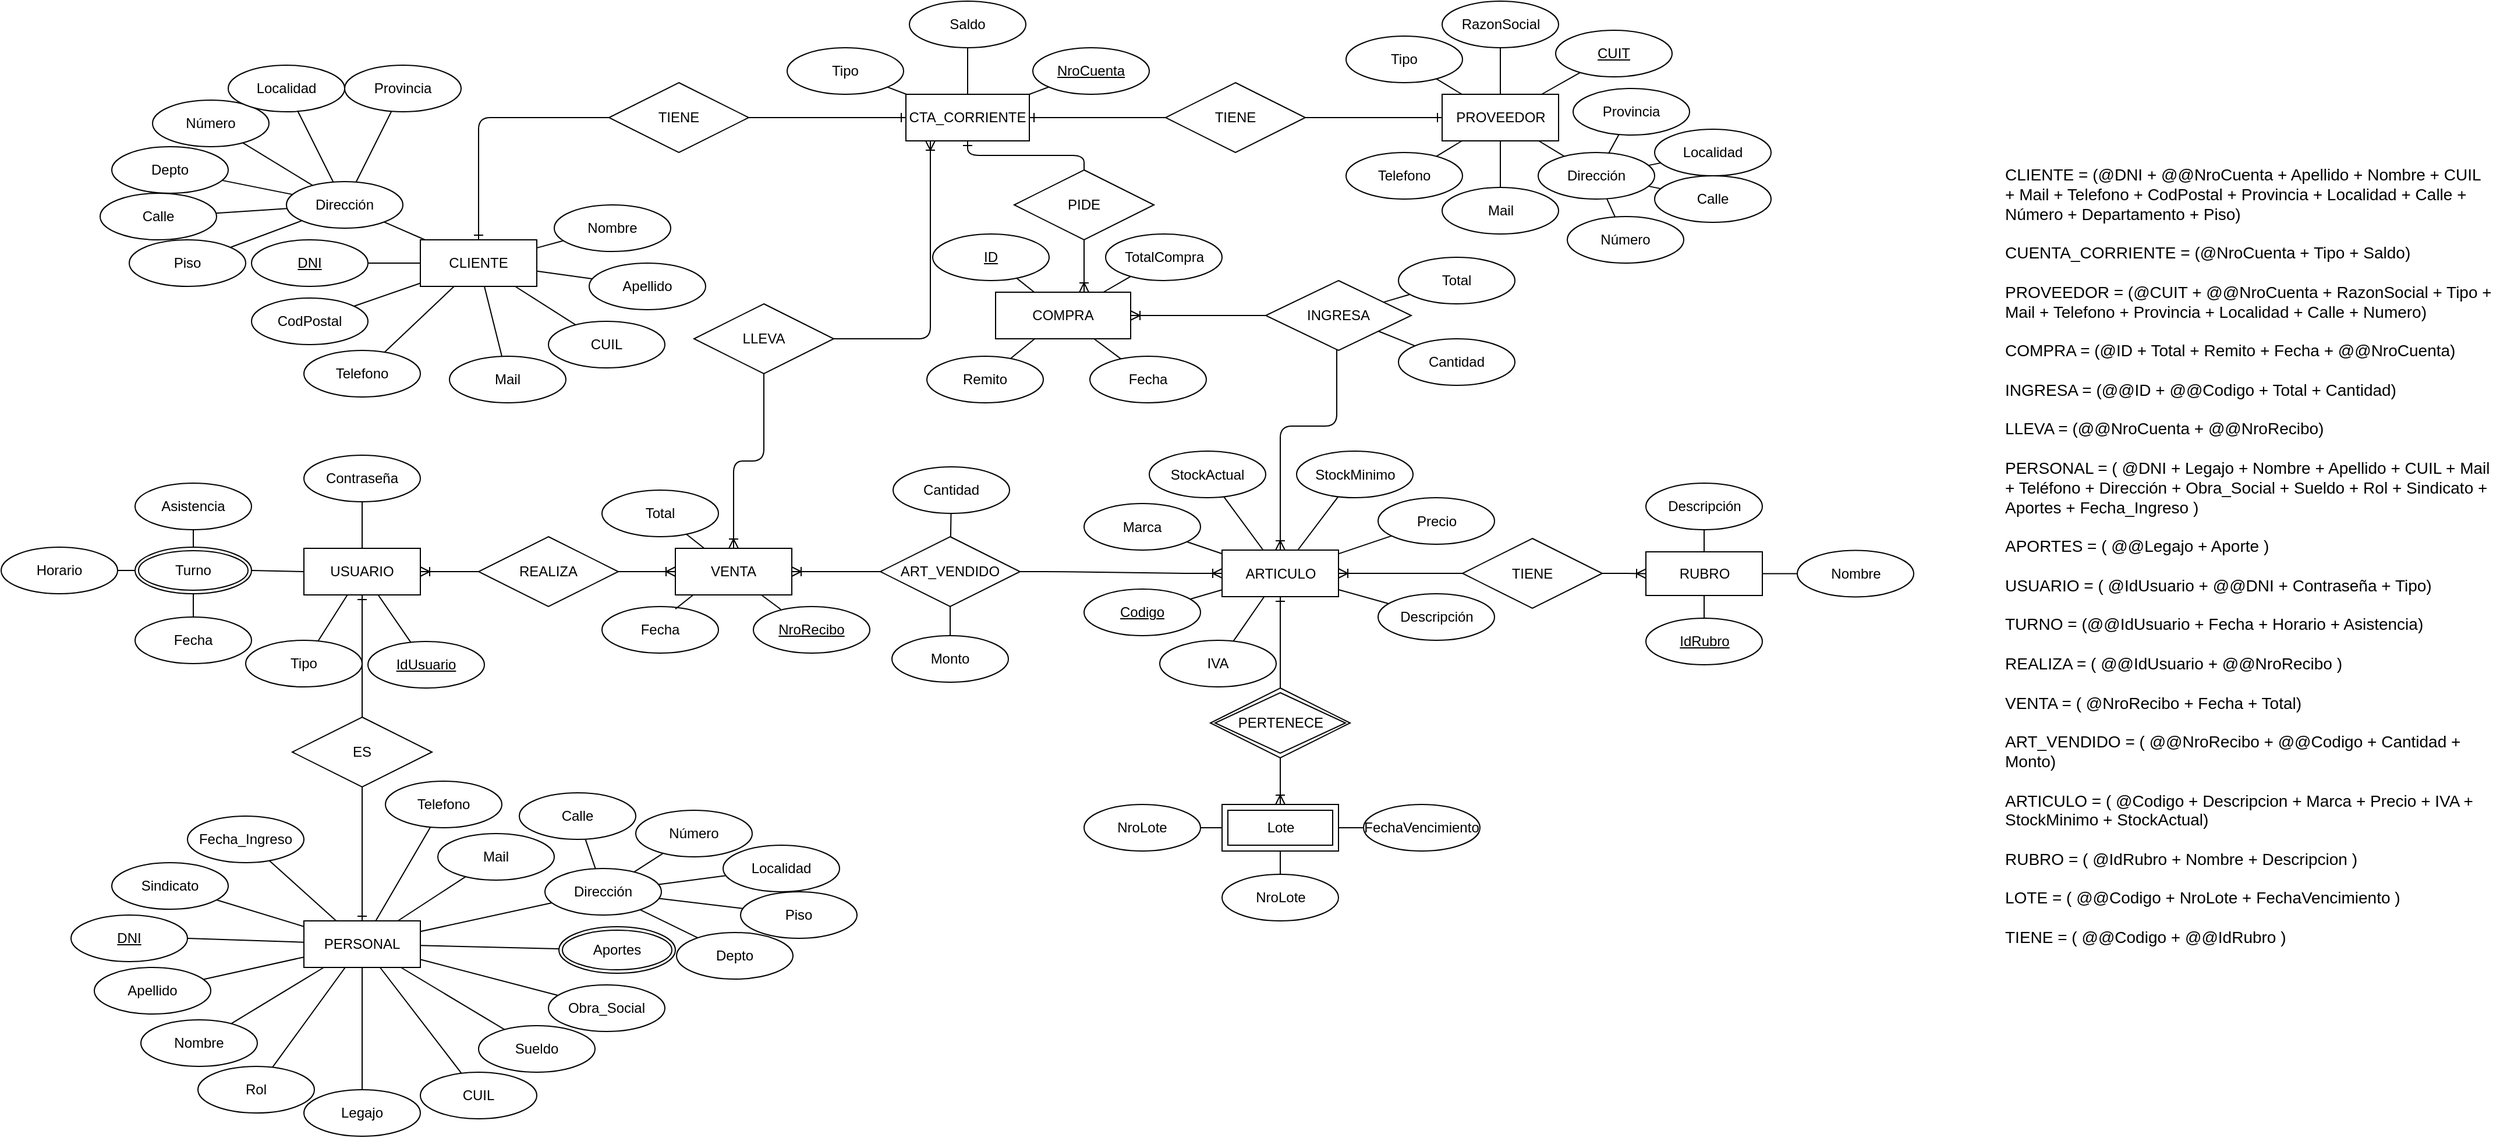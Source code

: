 <mxfile version="13.9.9" type="device"><diagram id="IKvTLIT1SMnnKDI4ttd6" name="Página-1"><mxGraphModel dx="1092" dy="534" grid="1" gridSize="10" guides="1" tooltips="1" connect="1" arrows="1" fold="1" page="1" pageScale="1" pageWidth="827" pageHeight="1169" math="0" shadow="0"><root><mxCell id="0"/><mxCell id="1" parent="0"/><mxCell id="R1rLWOfNlnyUnQjeIpR--3" value="ARTICULO" style="whiteSpace=wrap;html=1;align=center;" parent="1" vertex="1"><mxGeometry x="1098.5" y="481.5" width="100" height="40" as="geometry"/></mxCell><mxCell id="R1rLWOfNlnyUnQjeIpR--4" value="CLIENTE" style="whiteSpace=wrap;html=1;align=center;" parent="1" vertex="1"><mxGeometry x="410" y="215" width="100" height="40" as="geometry"/></mxCell><mxCell id="R1rLWOfNlnyUnQjeIpR--5" value="PROVEEDOR" style="whiteSpace=wrap;html=1;align=center;" parent="1" vertex="1"><mxGeometry x="1287.5" y="90" width="100" height="40" as="geometry"/></mxCell><mxCell id="R1rLWOfNlnyUnQjeIpR--6" value="PERSONAL" style="whiteSpace=wrap;html=1;align=center;" parent="1" vertex="1"><mxGeometry x="310" y="800" width="100" height="40" as="geometry"/></mxCell><mxCell id="R1rLWOfNlnyUnQjeIpR--7" value="CTA_CORRIENTE" style="whiteSpace=wrap;html=1;align=center;" parent="1" vertex="1"><mxGeometry x="827" y="90" width="106" height="40" as="geometry"/></mxCell><mxCell id="R1rLWOfNlnyUnQjeIpR--8" value="INGRESA" style="shape=rhombus;perimeter=rhombusPerimeter;whiteSpace=wrap;html=1;align=center;" parent="1" vertex="1"><mxGeometry x="1136" y="250" width="125" height="60" as="geometry"/></mxCell><mxCell id="R1rLWOfNlnyUnQjeIpR--9" value="DNI" style="ellipse;whiteSpace=wrap;html=1;align=center;fontStyle=4;" parent="1" vertex="1"><mxGeometry x="110" y="795" width="100" height="40" as="geometry"/></mxCell><mxCell id="R1rLWOfNlnyUnQjeIpR--10" value="" style="endArrow=none;html=1;rounded=0;exitX=1;exitY=0.5;exitDx=0;exitDy=0;" parent="1" source="R1rLWOfNlnyUnQjeIpR--9" target="R1rLWOfNlnyUnQjeIpR--6" edge="1"><mxGeometry relative="1" as="geometry"><mxPoint x="283" y="630" as="sourcePoint"/><mxPoint x="463" y="620" as="targetPoint"/></mxGeometry></mxCell><mxCell id="R1rLWOfNlnyUnQjeIpR--11" value="Apellido" style="ellipse;whiteSpace=wrap;html=1;align=center;" parent="1" vertex="1"><mxGeometry x="130" y="840" width="100" height="40" as="geometry"/></mxCell><mxCell id="R1rLWOfNlnyUnQjeIpR--12" value="Nombre" style="ellipse;whiteSpace=wrap;html=1;align=center;" parent="1" vertex="1"><mxGeometry x="170" y="885" width="100" height="40" as="geometry"/></mxCell><mxCell id="R1rLWOfNlnyUnQjeIpR--13" value="Sueldo" style="ellipse;whiteSpace=wrap;html=1;align=center;" parent="1" vertex="1"><mxGeometry x="460" y="890" width="100" height="40" as="geometry"/></mxCell><mxCell id="R1rLWOfNlnyUnQjeIpR--14" value="Obra_Social" style="ellipse;whiteSpace=wrap;html=1;align=center;" parent="1" vertex="1"><mxGeometry x="520" y="855" width="100" height="40" as="geometry"/></mxCell><mxCell id="R1rLWOfNlnyUnQjeIpR--15" value="" style="endArrow=none;html=1;rounded=0;" parent="1" source="R1rLWOfNlnyUnQjeIpR--6" target="R1rLWOfNlnyUnQjeIpR--14" edge="1"><mxGeometry relative="1" as="geometry"><mxPoint x="481" y="820" as="sourcePoint"/><mxPoint x="627" y="730" as="targetPoint"/></mxGeometry></mxCell><mxCell id="R1rLWOfNlnyUnQjeIpR--16" value="" style="endArrow=none;html=1;rounded=0;" parent="1" source="R1rLWOfNlnyUnQjeIpR--6" target="R1rLWOfNlnyUnQjeIpR--13" edge="1"><mxGeometry relative="1" as="geometry"><mxPoint x="473" y="840" as="sourcePoint"/><mxPoint x="537" y="830" as="targetPoint"/></mxGeometry></mxCell><mxCell id="R1rLWOfNlnyUnQjeIpR--17" value="" style="endArrow=none;html=1;rounded=0;" parent="1" source="R1rLWOfNlnyUnQjeIpR--6" target="R1rLWOfNlnyUnQjeIpR--12" edge="1"><mxGeometry relative="1" as="geometry"><mxPoint x="409.667" y="850" as="sourcePoint"/><mxPoint x="456.413" y="874.179" as="targetPoint"/></mxGeometry></mxCell><mxCell id="R1rLWOfNlnyUnQjeIpR--18" value="" style="endArrow=none;html=1;rounded=0;" parent="1" source="R1rLWOfNlnyUnQjeIpR--6" target="R1rLWOfNlnyUnQjeIpR--11" edge="1"><mxGeometry relative="1" as="geometry"><mxPoint x="371" y="850" as="sourcePoint"/><mxPoint x="371" y="900" as="targetPoint"/></mxGeometry></mxCell><mxCell id="R1rLWOfNlnyUnQjeIpR--19" value="CUIL" style="ellipse;whiteSpace=wrap;html=1;align=center;" parent="1" vertex="1"><mxGeometry x="410" y="930" width="100" height="40" as="geometry"/></mxCell><mxCell id="R1rLWOfNlnyUnQjeIpR--20" value="" style="endArrow=none;html=1;rounded=0;" parent="1" source="R1rLWOfNlnyUnQjeIpR--6" target="R1rLWOfNlnyUnQjeIpR--19" edge="1"><mxGeometry relative="1" as="geometry"><mxPoint x="443.444" y="840" as="sourcePoint"/><mxPoint x="406.596" y="900.372" as="targetPoint"/></mxGeometry></mxCell><mxCell id="R1rLWOfNlnyUnQjeIpR--21" value="" style="endArrow=none;html=1;rounded=0;" parent="1" source="R1rLWOfNlnyUnQjeIpR--26" target="R1rLWOfNlnyUnQjeIpR--6" edge="1"><mxGeometry relative="1" as="geometry"><mxPoint x="500.793" y="766.293" as="sourcePoint"/><mxPoint x="476.818" y="800" as="targetPoint"/></mxGeometry></mxCell><mxCell id="R1rLWOfNlnyUnQjeIpR--22" value="Sindicato" style="ellipse;whiteSpace=wrap;html=1;align=center;" parent="1" vertex="1"><mxGeometry x="145" y="750" width="100" height="40" as="geometry"/></mxCell><mxCell id="R1rLWOfNlnyUnQjeIpR--23" value="" style="endArrow=none;html=1;rounded=0;" parent="1" source="R1rLWOfNlnyUnQjeIpR--22" target="R1rLWOfNlnyUnQjeIpR--6" edge="1"><mxGeometry relative="1" as="geometry"><mxPoint x="277" y="830" as="sourcePoint"/><mxPoint x="321" y="830" as="targetPoint"/></mxGeometry></mxCell><mxCell id="R1rLWOfNlnyUnQjeIpR--24" value="Rol" style="ellipse;whiteSpace=wrap;html=1;align=center;" parent="1" vertex="1"><mxGeometry x="219" y="925" width="100" height="40" as="geometry"/></mxCell><mxCell id="R1rLWOfNlnyUnQjeIpR--25" value="" style="endArrow=none;html=1;rounded=0;" parent="1" source="R1rLWOfNlnyUnQjeIpR--6" target="R1rLWOfNlnyUnQjeIpR--24" edge="1"><mxGeometry relative="1" as="geometry"><mxPoint x="339.444" y="850" as="sourcePoint"/><mxPoint x="243.804" y="910.617" as="targetPoint"/></mxGeometry></mxCell><mxCell id="R1rLWOfNlnyUnQjeIpR--26" value="Aportes" style="ellipse;shape=doubleEllipse;margin=3;whiteSpace=wrap;html=1;align=center;" parent="1" vertex="1"><mxGeometry x="529" y="805" width="100" height="40" as="geometry"/></mxCell><mxCell id="R1rLWOfNlnyUnQjeIpR--27" value="Fecha_Ingreso" style="ellipse;whiteSpace=wrap;html=1;align=center;" parent="1" vertex="1"><mxGeometry x="210" y="710" width="100" height="40" as="geometry"/></mxCell><mxCell id="R1rLWOfNlnyUnQjeIpR--28" value="" style="endArrow=none;html=1;rounded=0;" parent="1" source="R1rLWOfNlnyUnQjeIpR--6" target="R1rLWOfNlnyUnQjeIpR--27" edge="1"><mxGeometry relative="1" as="geometry"><mxPoint x="351.545" y="850" as="sourcePoint"/><mxPoint x="282.13" y="921.361" as="targetPoint"/></mxGeometry></mxCell><mxCell id="R1rLWOfNlnyUnQjeIpR--29" value="Dirección" style="ellipse;whiteSpace=wrap;html=1;align=center;" parent="1" vertex="1"><mxGeometry x="517" y="755" width="100" height="40" as="geometry"/></mxCell><mxCell id="R1rLWOfNlnyUnQjeIpR--30" value="" style="endArrow=none;html=1;rounded=0;" parent="1" source="R1rLWOfNlnyUnQjeIpR--29" target="R1rLWOfNlnyUnQjeIpR--6" edge="1"><mxGeometry relative="1" as="geometry"><mxPoint x="554.227" y="821.904" as="sourcePoint"/><mxPoint x="421" y="827.854" as="targetPoint"/></mxGeometry></mxCell><mxCell id="R1rLWOfNlnyUnQjeIpR--31" style="edgeStyle=orthogonalEdgeStyle;rounded=0;orthogonalLoop=1;jettySize=auto;html=1;exitX=0.5;exitY=1;exitDx=0;exitDy=0;" parent="1" source="R1rLWOfNlnyUnQjeIpR--26" target="R1rLWOfNlnyUnQjeIpR--26" edge="1"><mxGeometry relative="1" as="geometry"/></mxCell><mxCell id="R1rLWOfNlnyUnQjeIpR--32" value="Número" style="ellipse;whiteSpace=wrap;html=1;align=center;" parent="1" vertex="1"><mxGeometry x="595" y="705" width="100" height="40" as="geometry"/></mxCell><mxCell id="R1rLWOfNlnyUnQjeIpR--33" value="Localidad" style="ellipse;whiteSpace=wrap;html=1;align=center;" parent="1" vertex="1"><mxGeometry x="670" y="735" width="100" height="40" as="geometry"/></mxCell><mxCell id="R1rLWOfNlnyUnQjeIpR--34" value="Calle" style="ellipse;whiteSpace=wrap;html=1;align=center;" parent="1" vertex="1"><mxGeometry x="495" y="690" width="100" height="40" as="geometry"/></mxCell><mxCell id="R1rLWOfNlnyUnQjeIpR--35" value="Depto" style="ellipse;whiteSpace=wrap;html=1;align=center;" parent="1" vertex="1"><mxGeometry x="630" y="810" width="100" height="40" as="geometry"/></mxCell><mxCell id="R1rLWOfNlnyUnQjeIpR--36" value="Piso" style="ellipse;whiteSpace=wrap;html=1;align=center;" parent="1" vertex="1"><mxGeometry x="685" y="775" width="100" height="40" as="geometry"/></mxCell><mxCell id="R1rLWOfNlnyUnQjeIpR--37" value="" style="endArrow=none;html=1;rounded=0;" parent="1" source="R1rLWOfNlnyUnQjeIpR--29" target="R1rLWOfNlnyUnQjeIpR--34" edge="1"><mxGeometry relative="1" as="geometry"><mxPoint x="540.958" y="798.862" as="sourcePoint"/><mxPoint x="421" y="845.583" as="targetPoint"/></mxGeometry></mxCell><mxCell id="R1rLWOfNlnyUnQjeIpR--38" value="" style="endArrow=none;html=1;rounded=0;" parent="1" source="R1rLWOfNlnyUnQjeIpR--32" target="R1rLWOfNlnyUnQjeIpR--29" edge="1"><mxGeometry relative="1" as="geometry"><mxPoint x="550.958" y="808.862" as="sourcePoint"/><mxPoint x="431" y="855.583" as="targetPoint"/></mxGeometry></mxCell><mxCell id="R1rLWOfNlnyUnQjeIpR--39" value="" style="endArrow=none;html=1;rounded=0;" parent="1" source="R1rLWOfNlnyUnQjeIpR--33" target="R1rLWOfNlnyUnQjeIpR--29" edge="1"><mxGeometry relative="1" as="geometry"><mxPoint x="678.801" y="753.551" as="sourcePoint"/><mxPoint x="441" y="865.583" as="targetPoint"/></mxGeometry></mxCell><mxCell id="R1rLWOfNlnyUnQjeIpR--40" value="" style="endArrow=none;html=1;rounded=0;" parent="1" source="R1rLWOfNlnyUnQjeIpR--36" target="R1rLWOfNlnyUnQjeIpR--29" edge="1"><mxGeometry relative="1" as="geometry"><mxPoint x="570.958" y="828.862" as="sourcePoint"/><mxPoint x="451" y="875.583" as="targetPoint"/></mxGeometry></mxCell><mxCell id="R1rLWOfNlnyUnQjeIpR--41" value="" style="endArrow=none;html=1;rounded=0;" parent="1" source="R1rLWOfNlnyUnQjeIpR--35" target="R1rLWOfNlnyUnQjeIpR--29" edge="1"><mxGeometry relative="1" as="geometry"><mxPoint x="580.958" y="838.862" as="sourcePoint"/><mxPoint x="461" y="885.583" as="targetPoint"/></mxGeometry></mxCell><mxCell id="R1rLWOfNlnyUnQjeIpR--42" value="DNI" style="ellipse;whiteSpace=wrap;html=1;align=center;fontStyle=4;" parent="1" vertex="1"><mxGeometry x="265" y="215" width="100" height="40" as="geometry"/></mxCell><mxCell id="R1rLWOfNlnyUnQjeIpR--43" value="CUIL" style="ellipse;whiteSpace=wrap;html=1;align=center;" parent="1" vertex="1"><mxGeometry x="520" y="285" width="100" height="40" as="geometry"/></mxCell><mxCell id="R1rLWOfNlnyUnQjeIpR--44" value="Nombre" style="ellipse;whiteSpace=wrap;html=1;align=center;" parent="1" vertex="1"><mxGeometry x="525" y="185" width="100" height="40" as="geometry"/></mxCell><mxCell id="R1rLWOfNlnyUnQjeIpR--45" value="Apellido" style="ellipse;whiteSpace=wrap;html=1;align=center;" parent="1" vertex="1"><mxGeometry x="555" y="235" width="100" height="40" as="geometry"/></mxCell><mxCell id="R1rLWOfNlnyUnQjeIpR--46" value="CodPostal" style="ellipse;whiteSpace=wrap;html=1;align=center;" parent="1" vertex="1"><mxGeometry x="265" y="265" width="100" height="40" as="geometry"/></mxCell><mxCell id="R1rLWOfNlnyUnQjeIpR--47" value="" style="endArrow=none;html=1;rounded=0;" parent="1" source="R1rLWOfNlnyUnQjeIpR--42" target="R1rLWOfNlnyUnQjeIpR--4" edge="1"><mxGeometry relative="1" as="geometry"><mxPoint x="364.24" y="192.493" as="sourcePoint"/><mxPoint x="405.0" y="245.0" as="targetPoint"/></mxGeometry></mxCell><mxCell id="R1rLWOfNlnyUnQjeIpR--48" value="" style="endArrow=none;html=1;rounded=0;" parent="1" source="R1rLWOfNlnyUnQjeIpR--46" target="R1rLWOfNlnyUnQjeIpR--4" edge="1"><mxGeometry relative="1" as="geometry"><mxPoint x="364.447" y="257.967" as="sourcePoint"/><mxPoint x="405.0" y="262.143" as="targetPoint"/></mxGeometry></mxCell><mxCell id="R1rLWOfNlnyUnQjeIpR--49" value="" style="endArrow=none;html=1;rounded=0;" parent="1" source="R1rLWOfNlnyUnQjeIpR--193" target="R1rLWOfNlnyUnQjeIpR--4" edge="1"><mxGeometry relative="1" as="geometry"><mxPoint x="383.749" y="311.459" as="sourcePoint"/><mxPoint x="415" y="282.5" as="targetPoint"/></mxGeometry></mxCell><mxCell id="R1rLWOfNlnyUnQjeIpR--50" value="" style="endArrow=none;html=1;rounded=0;" parent="1" source="R1rLWOfNlnyUnQjeIpR--132" target="R1rLWOfNlnyUnQjeIpR--4" edge="1"><mxGeometry relative="1" as="geometry"><mxPoint x="515.443" y="316.593" as="sourcePoint"/><mxPoint x="442.143" y="290" as="targetPoint"/></mxGeometry></mxCell><mxCell id="R1rLWOfNlnyUnQjeIpR--51" value="" style="endArrow=none;html=1;rounded=0;" parent="1" source="R1rLWOfNlnyUnQjeIpR--43" target="R1rLWOfNlnyUnQjeIpR--4" edge="1"><mxGeometry relative="1" as="geometry"><mxPoint x="527.363" y="321.97" as="sourcePoint"/><mxPoint x="489" y="290" as="targetPoint"/></mxGeometry></mxCell><mxCell id="R1rLWOfNlnyUnQjeIpR--52" value="" style="endArrow=none;html=1;rounded=0;" parent="1" source="R1rLWOfNlnyUnQjeIpR--45" target="R1rLWOfNlnyUnQjeIpR--4" edge="1"><mxGeometry relative="1" as="geometry"><mxPoint x="548.831" y="289.909" as="sourcePoint"/><mxPoint x="515" y="281.811" as="targetPoint"/></mxGeometry></mxCell><mxCell id="R1rLWOfNlnyUnQjeIpR--53" value="" style="endArrow=none;html=1;rounded=0;" parent="1" source="R1rLWOfNlnyUnQjeIpR--44" target="R1rLWOfNlnyUnQjeIpR--4" edge="1"><mxGeometry relative="1" as="geometry"><mxPoint x="582.55" y="262.959" as="sourcePoint"/><mxPoint x="515" y="267.006" as="targetPoint"/></mxGeometry></mxCell><mxCell id="R1rLWOfNlnyUnQjeIpR--54" value="VENTA" style="whiteSpace=wrap;html=1;align=center;" parent="1" vertex="1"><mxGeometry x="629" y="480" width="100" height="40" as="geometry"/></mxCell><mxCell id="R1rLWOfNlnyUnQjeIpR--55" value="Dirección" style="ellipse;whiteSpace=wrap;html=1;align=center;" parent="1" vertex="1"><mxGeometry x="295" y="165" width="100" height="40" as="geometry"/></mxCell><mxCell id="R1rLWOfNlnyUnQjeIpR--56" value="Calle" style="ellipse;whiteSpace=wrap;html=1;align=center;" parent="1" vertex="1"><mxGeometry x="135" y="175" width="100" height="40" as="geometry"/></mxCell><mxCell id="R1rLWOfNlnyUnQjeIpR--57" value="Número" style="ellipse;whiteSpace=wrap;html=1;align=center;" parent="1" vertex="1"><mxGeometry x="180" y="95" width="100" height="40" as="geometry"/></mxCell><mxCell id="R1rLWOfNlnyUnQjeIpR--58" value="Localidad" style="ellipse;whiteSpace=wrap;html=1;align=center;" parent="1" vertex="1"><mxGeometry x="245" y="65" width="100" height="40" as="geometry"/></mxCell><mxCell id="R1rLWOfNlnyUnQjeIpR--59" value="Piso" style="ellipse;whiteSpace=wrap;html=1;align=center;" parent="1" vertex="1"><mxGeometry x="160" y="215" width="100" height="40" as="geometry"/></mxCell><mxCell id="R1rLWOfNlnyUnQjeIpR--60" value="Depto" style="ellipse;whiteSpace=wrap;html=1;align=center;" parent="1" vertex="1"><mxGeometry x="145" y="135" width="100" height="40" as="geometry"/></mxCell><mxCell id="R1rLWOfNlnyUnQjeIpR--61" value="" style="endArrow=none;html=1;rounded=0;" parent="1" source="R1rLWOfNlnyUnQjeIpR--55" target="R1rLWOfNlnyUnQjeIpR--58" edge="1"><mxGeometry relative="1" as="geometry"><mxPoint x="191.306" y="299.999" as="sourcePoint"/><mxPoint x="318.69" y="347.688" as="targetPoint"/></mxGeometry></mxCell><mxCell id="R1rLWOfNlnyUnQjeIpR--62" value="" style="endArrow=none;html=1;rounded=0;" parent="1" source="R1rLWOfNlnyUnQjeIpR--57" target="R1rLWOfNlnyUnQjeIpR--55" edge="1"><mxGeometry relative="1" as="geometry"><mxPoint x="357.796" y="160.031" as="sourcePoint"/><mxPoint x="362.148" y="129.967" as="targetPoint"/></mxGeometry></mxCell><mxCell id="R1rLWOfNlnyUnQjeIpR--63" value="" style="endArrow=none;html=1;rounded=0;" parent="1" source="R1rLWOfNlnyUnQjeIpR--60" target="R1rLWOfNlnyUnQjeIpR--55" edge="1"><mxGeometry relative="1" as="geometry"><mxPoint x="291.023" y="137.078" as="sourcePoint"/><mxPoint x="329.275" y="162.85" as="targetPoint"/></mxGeometry></mxCell><mxCell id="R1rLWOfNlnyUnQjeIpR--64" value="" style="endArrow=none;html=1;rounded=0;" parent="1" source="R1rLWOfNlnyUnQjeIpR--56" target="R1rLWOfNlnyUnQjeIpR--55" edge="1"><mxGeometry relative="1" as="geometry"><mxPoint x="235.746" y="158.073" as="sourcePoint"/><mxPoint x="309.482" y="171.724" as="targetPoint"/></mxGeometry></mxCell><mxCell id="R1rLWOfNlnyUnQjeIpR--65" value="" style="endArrow=none;html=1;rounded=0;" parent="1" source="R1rLWOfNlnyUnQjeIpR--59" target="R1rLWOfNlnyUnQjeIpR--55" edge="1"><mxGeometry relative="1" as="geometry"><mxPoint x="269.239" y="186.524" as="sourcePoint"/><mxPoint x="305.836" y="183.642" as="targetPoint"/></mxGeometry></mxCell><mxCell id="R1rLWOfNlnyUnQjeIpR--66" value="" style="endArrow=none;html=1;rounded=0;" parent="1" source="R1rLWOfNlnyUnQjeIpR--55" target="R1rLWOfNlnyUnQjeIpR--4" edge="1"><mxGeometry relative="1" as="geometry"><mxPoint x="359.721" y="243.944" as="sourcePoint"/><mxPoint x="415" y="255" as="targetPoint"/></mxGeometry></mxCell><mxCell id="R1rLWOfNlnyUnQjeIpR--67" value="ART_VENDIDO" style="shape=rhombus;perimeter=rhombusPerimeter;whiteSpace=wrap;html=1;align=center;" parent="1" vertex="1"><mxGeometry x="805" y="470" width="120" height="60" as="geometry"/></mxCell><mxCell id="R1rLWOfNlnyUnQjeIpR--68" value="" style="edgeStyle=entityRelationEdgeStyle;fontSize=12;html=1;endArrow=ERoneToMany;exitX=1;exitY=0.5;exitDx=0;exitDy=0;" parent="1" source="R1rLWOfNlnyUnQjeIpR--67" target="R1rLWOfNlnyUnQjeIpR--3" edge="1"><mxGeometry width="100" height="100" relative="1" as="geometry"><mxPoint x="987.5" y="501.5" as="sourcePoint"/><mxPoint x="918.5" y="552.5" as="targetPoint"/></mxGeometry></mxCell><mxCell id="R1rLWOfNlnyUnQjeIpR--69" value="" style="edgeStyle=entityRelationEdgeStyle;fontSize=12;html=1;endArrow=ERoneToMany;" parent="1" source="R1rLWOfNlnyUnQjeIpR--67" target="R1rLWOfNlnyUnQjeIpR--54" edge="1"><mxGeometry width="100" height="100" relative="1" as="geometry"><mxPoint x="748" y="540" as="sourcePoint"/><mxPoint x="802" y="540" as="targetPoint"/></mxGeometry></mxCell><mxCell id="R1rLWOfNlnyUnQjeIpR--70" value="ES" style="shape=rhombus;perimeter=rhombusPerimeter;whiteSpace=wrap;html=1;align=center;" parent="1" vertex="1"><mxGeometry x="300" y="625" width="120" height="60" as="geometry"/></mxCell><mxCell id="R1rLWOfNlnyUnQjeIpR--71" value="" style="edgeStyle=orthogonalEdgeStyle;fontSize=12;html=1;endArrow=ERoneToMany;entryX=0.5;entryY=0;entryDx=0;entryDy=0;" parent="1" source="R1rLWOfNlnyUnQjeIpR--8" target="R1rLWOfNlnyUnQjeIpR--3" edge="1"><mxGeometry width="100" height="100" relative="1" as="geometry"><mxPoint x="949.5" y="510" as="sourcePoint"/><mxPoint x="1046" y="510" as="targetPoint"/><Array as="points"><mxPoint x="1197" y="375"/><mxPoint x="1149" y="375"/></Array></mxGeometry></mxCell><mxCell id="R1rLWOfNlnyUnQjeIpR--72" value="" style="edgeStyle=orthogonalEdgeStyle;fontSize=12;html=1;endArrow=ERoneToMany;" parent="1" source="R1rLWOfNlnyUnQjeIpR--169" target="R1rLWOfNlnyUnQjeIpR--168" edge="1"><mxGeometry width="100" height="100" relative="1" as="geometry"><mxPoint x="945" y="170" as="sourcePoint"/><mxPoint x="1229" y="510" as="targetPoint"/><Array as="points"><mxPoint x="980" y="250"/><mxPoint x="980" y="250"/></Array></mxGeometry></mxCell><mxCell id="R1rLWOfNlnyUnQjeIpR--73" value="LLEVA" style="shape=rhombus;perimeter=rhombusPerimeter;whiteSpace=wrap;html=1;align=center;" parent="1" vertex="1"><mxGeometry x="645" y="270" width="120" height="60" as="geometry"/></mxCell><mxCell id="R1rLWOfNlnyUnQjeIpR--74" value="" style="edgeStyle=orthogonalEdgeStyle;fontSize=12;html=1;endArrow=ERoneToMany;" parent="1" source="R1rLWOfNlnyUnQjeIpR--73" target="R1rLWOfNlnyUnQjeIpR--54" edge="1"><mxGeometry width="100" height="100" relative="1" as="geometry"><mxPoint x="689" y="680" as="sourcePoint"/><mxPoint x="689" y="530" as="targetPoint"/></mxGeometry></mxCell><mxCell id="R1rLWOfNlnyUnQjeIpR--75" value="" style="edgeStyle=orthogonalEdgeStyle;fontSize=12;html=1;endArrow=ERoneToMany;" parent="1" source="R1rLWOfNlnyUnQjeIpR--73" target="R1rLWOfNlnyUnQjeIpR--7" edge="1"><mxGeometry width="100" height="100" relative="1" as="geometry"><mxPoint x="830.118" y="350.059" as="sourcePoint"/><mxPoint x="689" y="490" as="targetPoint"/><Array as="points"><mxPoint x="848" y="170"/><mxPoint x="848" y="170"/></Array></mxGeometry></mxCell><mxCell id="R1rLWOfNlnyUnQjeIpR--76" value="TIENE" style="shape=rhombus;perimeter=rhombusPerimeter;whiteSpace=wrap;html=1;align=center;" parent="1" vertex="1"><mxGeometry x="1050" y="80" width="120" height="60" as="geometry"/></mxCell><mxCell id="R1rLWOfNlnyUnQjeIpR--77" value="" style="edgeStyle=orthogonalEdgeStyle;fontSize=12;html=1;endArrow=ERone;endFill=1;" parent="1" source="R1rLWOfNlnyUnQjeIpR--76" target="R1rLWOfNlnyUnQjeIpR--5" edge="1"><mxGeometry width="100" height="100" relative="1" as="geometry"><mxPoint x="1016" y="420" as="sourcePoint"/><mxPoint x="1116" y="320" as="targetPoint"/></mxGeometry></mxCell><mxCell id="R1rLWOfNlnyUnQjeIpR--78" value="" style="edgeStyle=orthogonalEdgeStyle;fontSize=12;html=1;endArrow=ERone;endFill=1;" parent="1" source="R1rLWOfNlnyUnQjeIpR--76" target="R1rLWOfNlnyUnQjeIpR--7" edge="1"><mxGeometry width="100" height="100" relative="1" as="geometry"><mxPoint x="1128.0" y="120.0" as="sourcePoint"/><mxPoint x="1193.0" y="120.0" as="targetPoint"/></mxGeometry></mxCell><mxCell id="R1rLWOfNlnyUnQjeIpR--79" value="TIENE" style="shape=rhombus;perimeter=rhombusPerimeter;whiteSpace=wrap;html=1;align=center;" parent="1" vertex="1"><mxGeometry x="572" y="80" width="120" height="60" as="geometry"/></mxCell><mxCell id="R1rLWOfNlnyUnQjeIpR--80" value="" style="edgeStyle=orthogonalEdgeStyle;fontSize=12;html=1;endArrow=ERone;endFill=1;" parent="1" source="R1rLWOfNlnyUnQjeIpR--79" target="R1rLWOfNlnyUnQjeIpR--7" edge="1"><mxGeometry width="100" height="100" relative="1" as="geometry"><mxPoint x="1008.0" y="120.0" as="sourcePoint"/><mxPoint x="943.0" y="120.0" as="targetPoint"/></mxGeometry></mxCell><mxCell id="R1rLWOfNlnyUnQjeIpR--81" value="" style="edgeStyle=orthogonalEdgeStyle;fontSize=12;html=1;endArrow=ERone;endFill=1;" parent="1" source="R1rLWOfNlnyUnQjeIpR--79" target="R1rLWOfNlnyUnQjeIpR--4" edge="1"><mxGeometry width="100" height="100" relative="1" as="geometry"><mxPoint x="702" y="120.0" as="sourcePoint"/><mxPoint x="837" y="120.0" as="targetPoint"/></mxGeometry></mxCell><mxCell id="R1rLWOfNlnyUnQjeIpR--82" value="Legajo" style="ellipse;whiteSpace=wrap;html=1;align=center;" parent="1" vertex="1"><mxGeometry x="310" y="945" width="100" height="40" as="geometry"/></mxCell><mxCell id="R1rLWOfNlnyUnQjeIpR--83" value="Saldo" style="ellipse;whiteSpace=wrap;html=1;align=center;" parent="1" vertex="1"><mxGeometry x="830" y="10" width="100" height="40" as="geometry"/></mxCell><mxCell id="R1rLWOfNlnyUnQjeIpR--84" value="" style="endArrow=none;html=1;rounded=0;" parent="1" source="R1rLWOfNlnyUnQjeIpR--7" target="R1rLWOfNlnyUnQjeIpR--83" edge="1"><mxGeometry relative="1" as="geometry"><mxPoint x="691.996" y="59.996" as="sourcePoint"/><mxPoint x="708.744" y="19.464" as="targetPoint"/></mxGeometry></mxCell><mxCell id="R1rLWOfNlnyUnQjeIpR--85" value="Tipo" style="ellipse;whiteSpace=wrap;html=1;align=center;" parent="1" vertex="1"><mxGeometry x="725" y="50" width="100" height="40" as="geometry"/></mxCell><mxCell id="R1rLWOfNlnyUnQjeIpR--86" value="NroCuenta" style="ellipse;whiteSpace=wrap;html=1;align=center;fontStyle=4;" parent="1" vertex="1"><mxGeometry x="936" y="50" width="100" height="40" as="geometry"/></mxCell><mxCell id="R1rLWOfNlnyUnQjeIpR--87" value="" style="endArrow=none;html=1;rounded=0;" parent="1" source="R1rLWOfNlnyUnQjeIpR--7" target="R1rLWOfNlnyUnQjeIpR--85" edge="1"><mxGeometry relative="1" as="geometry"><mxPoint x="890" y="110" as="sourcePoint"/><mxPoint x="890" y="60.0" as="targetPoint"/></mxGeometry></mxCell><mxCell id="R1rLWOfNlnyUnQjeIpR--88" value="" style="endArrow=none;html=1;rounded=0;" parent="1" source="R1rLWOfNlnyUnQjeIpR--7" target="R1rLWOfNlnyUnQjeIpR--86" edge="1"><mxGeometry relative="1" as="geometry"><mxPoint x="864.236" y="100.0" as="sourcePoint"/><mxPoint x="820.146" y="65.774" as="targetPoint"/></mxGeometry></mxCell><mxCell id="R1rLWOfNlnyUnQjeIpR--89" value="Fecha" style="ellipse;whiteSpace=wrap;html=1;align=center;" parent="1" vertex="1"><mxGeometry x="566" y="530" width="100" height="40" as="geometry"/></mxCell><mxCell id="R1rLWOfNlnyUnQjeIpR--90" value="Total" style="ellipse;whiteSpace=wrap;html=1;align=center;" parent="1" vertex="1"><mxGeometry x="566" y="430" width="100" height="40" as="geometry"/></mxCell><mxCell id="R1rLWOfNlnyUnQjeIpR--91" value="NroRecibo" style="ellipse;whiteSpace=wrap;html=1;align=center;fontStyle=4;" parent="1" vertex="1"><mxGeometry x="696" y="530" width="100" height="40" as="geometry"/></mxCell><mxCell id="R1rLWOfNlnyUnQjeIpR--92" value="" style="endArrow=none;html=1;rounded=0;" parent="1" edge="1"><mxGeometry relative="1" as="geometry"><mxPoint x="719.501" y="532.353" as="sourcePoint"/><mxPoint x="702.83" y="520" as="targetPoint"/></mxGeometry></mxCell><mxCell id="R1rLWOfNlnyUnQjeIpR--93" value="" style="endArrow=none;html=1;rounded=0;" parent="1" edge="1"><mxGeometry relative="1" as="geometry"><mxPoint x="644.329" y="520" as="sourcePoint"/><mxPoint x="629.001" y="532.111" as="targetPoint"/></mxGeometry></mxCell><mxCell id="R1rLWOfNlnyUnQjeIpR--94" value="" style="endArrow=none;html=1;rounded=0;" parent="1" source="R1rLWOfNlnyUnQjeIpR--54" target="R1rLWOfNlnyUnQjeIpR--90" edge="1"><mxGeometry relative="1" as="geometry"><mxPoint x="663.8" y="490" as="sourcePoint"/><mxPoint x="648.503" y="477.86" as="targetPoint"/></mxGeometry></mxCell><mxCell id="R1rLWOfNlnyUnQjeIpR--95" value="Codigo" style="ellipse;whiteSpace=wrap;html=1;align=center;fontStyle=4;" parent="1" vertex="1"><mxGeometry x="980" y="515" width="100" height="40" as="geometry"/></mxCell><mxCell id="R1rLWOfNlnyUnQjeIpR--96" value="" style="endArrow=none;html=1;rounded=0;" parent="1" source="R1rLWOfNlnyUnQjeIpR--95" target="R1rLWOfNlnyUnQjeIpR--3" edge="1"><mxGeometry relative="1" as="geometry"><mxPoint x="1098.501" y="543.853" as="sourcePoint"/><mxPoint x="1081.83" y="531.5" as="targetPoint"/></mxGeometry></mxCell><mxCell id="R1rLWOfNlnyUnQjeIpR--97" value="Cantidad" style="ellipse;whiteSpace=wrap;html=1;align=center;" parent="1" vertex="1"><mxGeometry x="1250" y="300" width="100" height="40" as="geometry"/></mxCell><mxCell id="R1rLWOfNlnyUnQjeIpR--98" value="" style="endArrow=none;html=1;rounded=0;" parent="1" source="R1rLWOfNlnyUnQjeIpR--97" target="R1rLWOfNlnyUnQjeIpR--8" edge="1"><mxGeometry relative="1" as="geometry"><mxPoint x="1490.66" y="434" as="sourcePoint"/><mxPoint x="1490.66" y="360" as="targetPoint"/></mxGeometry></mxCell><mxCell id="R1rLWOfNlnyUnQjeIpR--99" value="Fecha" style="ellipse;whiteSpace=wrap;html=1;align=center;" parent="1" vertex="1"><mxGeometry x="985" y="315" width="100" height="40" as="geometry"/></mxCell><mxCell id="R1rLWOfNlnyUnQjeIpR--100" value="Total" style="ellipse;whiteSpace=wrap;html=1;align=center;" parent="1" vertex="1"><mxGeometry x="1250" y="230" width="100" height="40" as="geometry"/></mxCell><mxCell id="R1rLWOfNlnyUnQjeIpR--101" value="" style="endArrow=none;html=1;rounded=0;" parent="1" source="R1rLWOfNlnyUnQjeIpR--100" target="R1rLWOfNlnyUnQjeIpR--8" edge="1"><mxGeometry relative="1" as="geometry"><mxPoint x="1639.897" y="378.612" as="sourcePoint"/><mxPoint x="1548.781" y="352.964" as="targetPoint"/></mxGeometry></mxCell><mxCell id="R1rLWOfNlnyUnQjeIpR--102" value="Remito" style="ellipse;whiteSpace=wrap;html=1;align=center;" parent="1" vertex="1"><mxGeometry x="845" y="315" width="100" height="40" as="geometry"/></mxCell><mxCell id="R1rLWOfNlnyUnQjeIpR--103" value="IVA" style="ellipse;whiteSpace=wrap;html=1;align=center;" parent="1" vertex="1"><mxGeometry x="1045" y="559" width="100" height="40" as="geometry"/></mxCell><mxCell id="R1rLWOfNlnyUnQjeIpR--104" value="" style="endArrow=none;html=1;rounded=0;" parent="1" source="R1rLWOfNlnyUnQjeIpR--103" target="R1rLWOfNlnyUnQjeIpR--3" edge="1"><mxGeometry relative="1" as="geometry"><mxPoint x="1000.5" y="555.5" as="sourcePoint"/><mxPoint x="1158.5" y="531.5" as="targetPoint"/></mxGeometry></mxCell><mxCell id="R1rLWOfNlnyUnQjeIpR--105" value="Precio" style="ellipse;whiteSpace=wrap;html=1;align=center;" parent="1" vertex="1"><mxGeometry x="1232.5" y="436.5" width="100" height="40" as="geometry"/></mxCell><mxCell id="R1rLWOfNlnyUnQjeIpR--106" value="Marca" style="ellipse;whiteSpace=wrap;html=1;align=center;" parent="1" vertex="1"><mxGeometry x="980" y="441.5" width="100" height="40" as="geometry"/></mxCell><mxCell id="R1rLWOfNlnyUnQjeIpR--107" value="Descripción" style="ellipse;whiteSpace=wrap;html=1;align=center;" parent="1" vertex="1"><mxGeometry x="1232.5" y="519" width="100" height="40" as="geometry"/></mxCell><mxCell id="R1rLWOfNlnyUnQjeIpR--108" value="StockActual" style="ellipse;whiteSpace=wrap;html=1;align=center;" parent="1" vertex="1"><mxGeometry x="1036" y="396.5" width="100" height="40" as="geometry"/></mxCell><mxCell id="R1rLWOfNlnyUnQjeIpR--109" value="" style="endArrow=none;html=1;rounded=0;" parent="1" source="R1rLWOfNlnyUnQjeIpR--108" target="R1rLWOfNlnyUnQjeIpR--3" edge="1"><mxGeometry relative="1" as="geometry"><mxPoint x="1075.084" y="564.561" as="sourcePoint"/><mxPoint x="1127.071" y="531.5" as="targetPoint"/></mxGeometry></mxCell><mxCell id="R1rLWOfNlnyUnQjeIpR--110" value="" style="endArrow=none;html=1;rounded=0;" parent="1" source="R1rLWOfNlnyUnQjeIpR--107" target="R1rLWOfNlnyUnQjeIpR--3" edge="1"><mxGeometry relative="1" as="geometry"><mxPoint x="1113.004" y="595.946" as="sourcePoint"/><mxPoint x="1147.731" y="531.5" as="targetPoint"/></mxGeometry></mxCell><mxCell id="R1rLWOfNlnyUnQjeIpR--111" value="" style="endArrow=none;html=1;rounded=0;" parent="1" source="R1rLWOfNlnyUnQjeIpR--106" target="R1rLWOfNlnyUnQjeIpR--3" edge="1"><mxGeometry relative="1" as="geometry"><mxPoint x="1194.188" y="595.778" as="sourcePoint"/><mxPoint x="1166.962" y="531.5" as="targetPoint"/></mxGeometry></mxCell><mxCell id="R1rLWOfNlnyUnQjeIpR--112" value="" style="endArrow=none;html=1;rounded=0;" parent="1" source="R1rLWOfNlnyUnQjeIpR--105" target="R1rLWOfNlnyUnQjeIpR--3" edge="1"><mxGeometry relative="1" as="geometry"><mxPoint x="1194.188" y="595.778" as="sourcePoint"/><mxPoint x="1166.962" y="531.5" as="targetPoint"/></mxGeometry></mxCell><mxCell id="R1rLWOfNlnyUnQjeIpR--113" value="StockMinimo" style="ellipse;whiteSpace=wrap;html=1;align=center;" parent="1" vertex="1"><mxGeometry x="1162.5" y="396.5" width="100" height="40" as="geometry"/></mxCell><mxCell id="R1rLWOfNlnyUnQjeIpR--114" value="" style="endArrow=none;html=1;rounded=0;" parent="1" source="R1rLWOfNlnyUnQjeIpR--113" target="R1rLWOfNlnyUnQjeIpR--3" edge="1"><mxGeometry relative="1" as="geometry"><mxPoint x="1221.637" y="493.025" as="sourcePoint"/><mxPoint x="1208.5" y="497.077" as="targetPoint"/></mxGeometry></mxCell><mxCell id="R1rLWOfNlnyUnQjeIpR--115" value="FechaVencimiento" style="ellipse;whiteSpace=wrap;html=1;align=center;" parent="1" vertex="1"><mxGeometry x="1220" y="700" width="100" height="40" as="geometry"/></mxCell><mxCell id="R1rLWOfNlnyUnQjeIpR--116" value="" style="endArrow=none;html=1;rounded=0;" parent="1" source="R1rLWOfNlnyUnQjeIpR--115" target="R1rLWOfNlnyUnQjeIpR--119" edge="1"><mxGeometry relative="1" as="geometry"><mxPoint x="1265.084" y="944.561" as="sourcePoint"/><mxPoint x="1322.5" y="861.5" as="targetPoint"/></mxGeometry></mxCell><mxCell id="R1rLWOfNlnyUnQjeIpR--117" value="" style="edgeStyle=orthogonalEdgeStyle;fontSize=12;html=1;endArrow=ERone;endFill=1;" parent="1" source="R1rLWOfNlnyUnQjeIpR--118" target="R1rLWOfNlnyUnQjeIpR--3" edge="1"><mxGeometry width="100" height="100" relative="1" as="geometry"><mxPoint x="1182.5" y="625.5" as="sourcePoint"/><mxPoint x="1005.5" y="121.5" as="targetPoint"/></mxGeometry></mxCell><mxCell id="R1rLWOfNlnyUnQjeIpR--118" value="PERTENECE" style="shape=rhombus;double=1;perimeter=rhombusPerimeter;whiteSpace=wrap;html=1;align=center;" parent="1" vertex="1"><mxGeometry x="1088.5" y="600" width="120" height="60" as="geometry"/></mxCell><mxCell id="R1rLWOfNlnyUnQjeIpR--119" value="Lote" style="shape=ext;margin=3;double=1;whiteSpace=wrap;html=1;align=center;" parent="1" vertex="1"><mxGeometry x="1098.5" y="700" width="100" height="40" as="geometry"/></mxCell><mxCell id="R1rLWOfNlnyUnQjeIpR--120" value="" style="fontSize=12;html=1;endArrow=ERoneToMany;" parent="1" source="R1rLWOfNlnyUnQjeIpR--118" target="R1rLWOfNlnyUnQjeIpR--119" edge="1"><mxGeometry width="100" height="100" relative="1" as="geometry"><mxPoint x="1148.5" y="661.5" as="sourcePoint"/><mxPoint x="751.5" y="541.5" as="targetPoint"/></mxGeometry></mxCell><mxCell id="R1rLWOfNlnyUnQjeIpR--121" value="RazonSocial" style="ellipse;whiteSpace=wrap;html=1;align=center;" parent="1" vertex="1"><mxGeometry x="1287.5" y="10" width="100" height="40" as="geometry"/></mxCell><mxCell id="R1rLWOfNlnyUnQjeIpR--122" value="Dirección" style="ellipse;whiteSpace=wrap;html=1;align=center;" parent="1" vertex="1"><mxGeometry x="1370" y="140" width="100" height="40" as="geometry"/></mxCell><mxCell id="R1rLWOfNlnyUnQjeIpR--123" value="Mail" style="ellipse;whiteSpace=wrap;html=1;align=center;" parent="1" vertex="1"><mxGeometry x="425" y="725" width="100" height="40" as="geometry"/></mxCell><mxCell id="R1rLWOfNlnyUnQjeIpR--124" value="" style="endArrow=none;html=1;rounded=0;" parent="1" source="R1rLWOfNlnyUnQjeIpR--6" target="R1rLWOfNlnyUnQjeIpR--123" edge="1"><mxGeometry relative="1" as="geometry"><mxPoint x="345.818" y="810" as="sourcePoint"/><mxPoint x="239.882" y="678.964" as="targetPoint"/></mxGeometry></mxCell><mxCell id="R1rLWOfNlnyUnQjeIpR--125" value="" style="endArrow=none;html=1;rounded=0;" parent="1" source="R1rLWOfNlnyUnQjeIpR--121" target="R1rLWOfNlnyUnQjeIpR--5" edge="1"><mxGeometry relative="1" as="geometry"><mxPoint x="1296.001" y="77.96" as="sourcePoint"/><mxPoint x="1323" y="100" as="targetPoint"/></mxGeometry></mxCell><mxCell id="R1rLWOfNlnyUnQjeIpR--126" value="" style="endArrow=none;html=1;rounded=0;" parent="1" source="R1rLWOfNlnyUnQjeIpR--167" target="R1rLWOfNlnyUnQjeIpR--5" edge="1"><mxGeometry relative="1" as="geometry"><mxPoint x="1392.444" y="76.689" as="sourcePoint"/><mxPoint x="1358" y="100" as="targetPoint"/></mxGeometry></mxCell><mxCell id="R1rLWOfNlnyUnQjeIpR--127" value="" style="endArrow=none;html=1;rounded=0;" parent="1" source="R1rLWOfNlnyUnQjeIpR--122" target="R1rLWOfNlnyUnQjeIpR--5" edge="1"><mxGeometry relative="1" as="geometry"><mxPoint x="1450.348" y="74.792" as="sourcePoint"/><mxPoint x="1393" y="100" as="targetPoint"/></mxGeometry></mxCell><mxCell id="R1rLWOfNlnyUnQjeIpR--128" value="Cantidad" style="ellipse;whiteSpace=wrap;html=1;align=center;" parent="1" vertex="1"><mxGeometry x="816.0" y="410" width="100" height="40" as="geometry"/></mxCell><mxCell id="R1rLWOfNlnyUnQjeIpR--129" value="" style="endArrow=none;html=1;rounded=0;" parent="1" source="R1rLWOfNlnyUnQjeIpR--128" target="R1rLWOfNlnyUnQjeIpR--67" edge="1"><mxGeometry relative="1" as="geometry"><mxPoint x="895.5" y="361.25" as="sourcePoint"/><mxPoint x="918" y="368" as="targetPoint"/></mxGeometry></mxCell><mxCell id="R1rLWOfNlnyUnQjeIpR--130" value="Monto" style="ellipse;whiteSpace=wrap;html=1;align=center;" parent="1" vertex="1"><mxGeometry x="815" y="555" width="100" height="40" as="geometry"/></mxCell><mxCell id="R1rLWOfNlnyUnQjeIpR--131" value="" style="endArrow=none;html=1;rounded=0;" parent="1" source="R1rLWOfNlnyUnQjeIpR--130" target="R1rLWOfNlnyUnQjeIpR--67" edge="1"><mxGeometry relative="1" as="geometry"><mxPoint x="841.235" y="477.266" as="sourcePoint"/><mxPoint x="864.082" y="492.709" as="targetPoint"/></mxGeometry></mxCell><mxCell id="R1rLWOfNlnyUnQjeIpR--132" value="Mail" style="ellipse;whiteSpace=wrap;html=1;align=center;" parent="1" vertex="1"><mxGeometry x="435" y="315" width="100" height="40" as="geometry"/></mxCell><mxCell id="R1rLWOfNlnyUnQjeIpR--133" value="USUARIO" style="whiteSpace=wrap;html=1;align=center;" parent="1" vertex="1"><mxGeometry x="310" y="480" width="100" height="40" as="geometry"/></mxCell><mxCell id="R1rLWOfNlnyUnQjeIpR--134" value="IdUsuario" style="ellipse;whiteSpace=wrap;html=1;align=center;fontStyle=4;" parent="1" vertex="1"><mxGeometry x="365" y="560" width="100" height="40" as="geometry"/></mxCell><mxCell id="R1rLWOfNlnyUnQjeIpR--135" value="" style="endArrow=none;html=1;rounded=0;" parent="1" source="R1rLWOfNlnyUnQjeIpR--133" target="R1rLWOfNlnyUnQjeIpR--134" edge="1"><mxGeometry relative="1" as="geometry"><mxPoint x="144" y="415" as="sourcePoint"/><mxPoint x="87.0" y="415" as="targetPoint"/></mxGeometry></mxCell><mxCell id="R1rLWOfNlnyUnQjeIpR--136" value="" style="endArrow=none;html=1;rounded=0;exitX=0;exitY=0.5;exitDx=0;exitDy=0;entryX=1;entryY=0.5;entryDx=0;entryDy=0;" parent="1" source="R1rLWOfNlnyUnQjeIpR--133" target="R1rLWOfNlnyUnQjeIpR--143" edge="1"><mxGeometry relative="1" as="geometry"><mxPoint x="170.291" y="435" as="sourcePoint"/><mxPoint x="201.372" y="482.479" as="targetPoint"/></mxGeometry></mxCell><mxCell id="R1rLWOfNlnyUnQjeIpR--137" value="" style="endArrow=none;html=1;rounded=0;" parent="1" source="R1rLWOfNlnyUnQjeIpR--182" target="R1rLWOfNlnyUnQjeIpR--5" edge="1"><mxGeometry relative="1" as="geometry"><mxPoint x="1280.697" y="139.213" as="sourcePoint"/><mxPoint x="1522.786" y="180" as="targetPoint"/></mxGeometry></mxCell><mxCell id="R1rLWOfNlnyUnQjeIpR--138" value="Mail" style="ellipse;whiteSpace=wrap;html=1;align=center;" parent="1" vertex="1"><mxGeometry x="1287.5" y="170" width="100" height="40" as="geometry"/></mxCell><mxCell id="R1rLWOfNlnyUnQjeIpR--139" value="" style="endArrow=none;html=1;rounded=0;" parent="1" source="R1rLWOfNlnyUnQjeIpR--138" target="R1rLWOfNlnyUnQjeIpR--5" edge="1"><mxGeometry relative="1" as="geometry"><mxPoint x="1608.943" y="216.593" as="sourcePoint"/><mxPoint x="1572.786" y="180" as="targetPoint"/></mxGeometry></mxCell><mxCell id="R1rLWOfNlnyUnQjeIpR--140" value="REALIZA" style="shape=rhombus;perimeter=rhombusPerimeter;whiteSpace=wrap;html=1;align=center;" parent="1" vertex="1"><mxGeometry x="460" y="470" width="120" height="60" as="geometry"/></mxCell><mxCell id="R1rLWOfNlnyUnQjeIpR--141" value="" style="edgeStyle=orthogonalEdgeStyle;fontSize=12;html=1;endArrow=ERoneToMany;" parent="1" source="R1rLWOfNlnyUnQjeIpR--140" target="R1rLWOfNlnyUnQjeIpR--54" edge="1"><mxGeometry width="100" height="100" relative="1" as="geometry"><mxPoint x="684" y="372.5" as="sourcePoint"/><mxPoint x="684" y="485" as="targetPoint"/></mxGeometry></mxCell><mxCell id="R1rLWOfNlnyUnQjeIpR--142" value="" style="edgeStyle=orthogonalEdgeStyle;fontSize=12;html=1;endArrow=ERoneToMany;" parent="1" source="R1rLWOfNlnyUnQjeIpR--140" target="R1rLWOfNlnyUnQjeIpR--133" edge="1"><mxGeometry width="100" height="100" relative="1" as="geometry"><mxPoint x="684" y="372.5" as="sourcePoint"/><mxPoint x="684" y="485" as="targetPoint"/></mxGeometry></mxCell><mxCell id="R1rLWOfNlnyUnQjeIpR--143" value="Turno" style="ellipse;shape=doubleEllipse;margin=3;whiteSpace=wrap;html=1;align=center;" parent="1" vertex="1"><mxGeometry x="165" y="479" width="100" height="40" as="geometry"/></mxCell><mxCell id="R1rLWOfNlnyUnQjeIpR--144" value="Contraseña" style="ellipse;whiteSpace=wrap;html=1;align=center;" parent="1" vertex="1"><mxGeometry x="310" y="400" width="100" height="40" as="geometry"/></mxCell><mxCell id="R1rLWOfNlnyUnQjeIpR--145" value="" style="endArrow=none;html=1;rounded=0;exitX=0.5;exitY=1;exitDx=0;exitDy=0;entryX=0.5;entryY=0;entryDx=0;entryDy=0;" parent="1" source="R1rLWOfNlnyUnQjeIpR--144" target="R1rLWOfNlnyUnQjeIpR--133" edge="1"><mxGeometry relative="1" as="geometry"><mxPoint x="595" y="470" as="sourcePoint"/><mxPoint x="755" y="470" as="targetPoint"/></mxGeometry></mxCell><mxCell id="R1rLWOfNlnyUnQjeIpR--146" value="" style="edgeStyle=orthogonalEdgeStyle;fontSize=12;html=1;endArrow=ERone;endFill=1;" parent="1" source="R1rLWOfNlnyUnQjeIpR--70" target="R1rLWOfNlnyUnQjeIpR--133" edge="1"><mxGeometry width="100" height="100" relative="1" as="geometry"><mxPoint x="577" y="115" as="sourcePoint"/><mxPoint x="460" y="245" as="targetPoint"/></mxGeometry></mxCell><mxCell id="R1rLWOfNlnyUnQjeIpR--147" value="" style="edgeStyle=orthogonalEdgeStyle;fontSize=12;html=1;endArrow=ERone;endFill=1;" parent="1" source="R1rLWOfNlnyUnQjeIpR--70" target="R1rLWOfNlnyUnQjeIpR--6" edge="1"><mxGeometry width="100" height="100" relative="1" as="geometry"><mxPoint x="365" y="660" as="sourcePoint"/><mxPoint x="374" y="495" as="targetPoint"/></mxGeometry></mxCell><mxCell id="R1rLWOfNlnyUnQjeIpR--148" value="Asistencia" style="ellipse;whiteSpace=wrap;html=1;align=center;" parent="1" vertex="1"><mxGeometry x="165" y="424" width="100" height="40" as="geometry"/></mxCell><mxCell id="R1rLWOfNlnyUnQjeIpR--149" value="Horario" style="ellipse;whiteSpace=wrap;html=1;align=center;" parent="1" vertex="1"><mxGeometry x="50" y="479" width="100" height="40" as="geometry"/></mxCell><mxCell id="R1rLWOfNlnyUnQjeIpR--150" value="" style="endArrow=none;html=1;rounded=0;exitX=1;exitY=0.5;exitDx=0;exitDy=0;" parent="1" source="R1rLWOfNlnyUnQjeIpR--149" target="R1rLWOfNlnyUnQjeIpR--143" edge="1"><mxGeometry relative="1" as="geometry"><mxPoint x="520" y="489" as="sourcePoint"/><mxPoint x="680" y="489" as="targetPoint"/></mxGeometry></mxCell><mxCell id="R1rLWOfNlnyUnQjeIpR--151" value="" style="endArrow=none;html=1;rounded=0;entryX=0.5;entryY=0;entryDx=0;entryDy=0;" parent="1" source="R1rLWOfNlnyUnQjeIpR--148" target="R1rLWOfNlnyUnQjeIpR--143" edge="1"><mxGeometry relative="1" as="geometry"><mxPoint x="520" y="489" as="sourcePoint"/><mxPoint x="680" y="489" as="targetPoint"/></mxGeometry></mxCell><mxCell id="R1rLWOfNlnyUnQjeIpR--152" value="Fecha" style="ellipse;whiteSpace=wrap;html=1;align=center;" parent="1" vertex="1"><mxGeometry x="165" y="539" width="100" height="40" as="geometry"/></mxCell><mxCell id="R1rLWOfNlnyUnQjeIpR--153" value="" style="endArrow=none;html=1;rounded=0;" parent="1" source="R1rLWOfNlnyUnQjeIpR--152" target="R1rLWOfNlnyUnQjeIpR--143" edge="1"><mxGeometry relative="1" as="geometry"><mxPoint x="135" y="499" as="sourcePoint"/><mxPoint x="170.532" y="501.09" as="targetPoint"/></mxGeometry></mxCell><mxCell id="R1rLWOfNlnyUnQjeIpR--154" value="" style="endArrow=none;html=1;rounded=0;" parent="1" source="R1rLWOfNlnyUnQjeIpR--99" target="R1rLWOfNlnyUnQjeIpR--168" edge="1"><mxGeometry relative="1" as="geometry"><mxPoint x="1221.369" y="205.005" as="sourcePoint"/><mxPoint x="1191.003" y="251.502" as="targetPoint"/></mxGeometry></mxCell><mxCell id="R1rLWOfNlnyUnQjeIpR--155" value="TIENE" style="shape=rhombus;perimeter=rhombusPerimeter;whiteSpace=wrap;html=1;align=center;" parent="1" vertex="1"><mxGeometry x="1305" y="471.5" width="120" height="60" as="geometry"/></mxCell><mxCell id="R1rLWOfNlnyUnQjeIpR--156" value="" style="edgeStyle=orthogonalEdgeStyle;fontSize=12;html=1;endArrow=ERoneToMany;" parent="1" source="R1rLWOfNlnyUnQjeIpR--155" target="R1rLWOfNlnyUnQjeIpR--3" edge="1"><mxGeometry width="100" height="100" relative="1" as="geometry"><mxPoint x="1153.5" y="296.5" as="sourcePoint"/><mxPoint x="1153.5" y="486.5" as="targetPoint"/></mxGeometry></mxCell><mxCell id="R1rLWOfNlnyUnQjeIpR--157" value="RUBRO" style="whiteSpace=wrap;html=1;align=center;" parent="1" vertex="1"><mxGeometry x="1462.5" y="483" width="100" height="37.5" as="geometry"/></mxCell><mxCell id="R1rLWOfNlnyUnQjeIpR--158" value="" style="edgeStyle=orthogonalEdgeStyle;fontSize=12;html=1;endArrow=ERoneToMany;" parent="1" source="R1rLWOfNlnyUnQjeIpR--155" target="R1rLWOfNlnyUnQjeIpR--157" edge="1"><mxGeometry width="100" height="100" relative="1" as="geometry"><mxPoint x="1337.5" y="496.5" as="sourcePoint"/><mxPoint x="1203.5" y="506.5" as="targetPoint"/></mxGeometry></mxCell><mxCell id="R1rLWOfNlnyUnQjeIpR--159" value="IdRubro" style="ellipse;whiteSpace=wrap;html=1;align=center;fontStyle=4;" parent="1" vertex="1"><mxGeometry x="1462.5" y="540" width="100" height="40" as="geometry"/></mxCell><mxCell id="R1rLWOfNlnyUnQjeIpR--160" value="Nombre" style="ellipse;whiteSpace=wrap;html=1;align=center;" parent="1" vertex="1"><mxGeometry x="1592.5" y="481.75" width="100" height="40" as="geometry"/></mxCell><mxCell id="R1rLWOfNlnyUnQjeIpR--161" value="Descripción" style="ellipse;whiteSpace=wrap;html=1;align=center;" parent="1" vertex="1"><mxGeometry x="1462.5" y="424" width="100" height="40" as="geometry"/></mxCell><mxCell id="R1rLWOfNlnyUnQjeIpR--162" value="" style="endArrow=none;html=1;rounded=0;" parent="1" source="R1rLWOfNlnyUnQjeIpR--161" target="R1rLWOfNlnyUnQjeIpR--157" edge="1"><mxGeometry relative="1" as="geometry"><mxPoint x="1249.089" y="474.304" as="sourcePoint"/><mxPoint x="1203.5" y="489.709" as="targetPoint"/></mxGeometry></mxCell><mxCell id="R1rLWOfNlnyUnQjeIpR--163" value="" style="endArrow=none;html=1;rounded=0;" parent="1" source="R1rLWOfNlnyUnQjeIpR--160" target="R1rLWOfNlnyUnQjeIpR--157" edge="1"><mxGeometry relative="1" as="geometry"><mxPoint x="1517.5" y="451.5" as="sourcePoint"/><mxPoint x="1517.5" y="488" as="targetPoint"/></mxGeometry></mxCell><mxCell id="R1rLWOfNlnyUnQjeIpR--164" value="" style="endArrow=none;html=1;rounded=0;" parent="1" source="R1rLWOfNlnyUnQjeIpR--157" target="R1rLWOfNlnyUnQjeIpR--159" edge="1"><mxGeometry relative="1" as="geometry"><mxPoint x="1597.5" y="508" as="sourcePoint"/><mxPoint x="1567.5" y="507.231" as="targetPoint"/></mxGeometry></mxCell><mxCell id="R1rLWOfNlnyUnQjeIpR--165" value="Tipo" style="ellipse;whiteSpace=wrap;html=1;align=center;" parent="1" vertex="1"><mxGeometry x="260" y="559" width="100" height="40" as="geometry"/></mxCell><mxCell id="R1rLWOfNlnyUnQjeIpR--166" value="" style="endArrow=none;html=1;rounded=0;" parent="1" source="R1rLWOfNlnyUnQjeIpR--165" target="R1rLWOfNlnyUnQjeIpR--133" edge="1"><mxGeometry relative="1" as="geometry"><mxPoint x="390.333" y="525" as="sourcePoint"/><mxPoint x="437.402" y="562.159" as="targetPoint"/></mxGeometry></mxCell><mxCell id="R1rLWOfNlnyUnQjeIpR--167" value="CUIT" style="ellipse;whiteSpace=wrap;html=1;align=center;fontStyle=4;" parent="1" vertex="1"><mxGeometry x="1385" y="35" width="100" height="40" as="geometry"/></mxCell><mxCell id="R1rLWOfNlnyUnQjeIpR--168" value="COMPRA" style="whiteSpace=wrap;html=1;align=center;" parent="1" vertex="1"><mxGeometry x="904" y="260" width="116" height="40" as="geometry"/></mxCell><mxCell id="R1rLWOfNlnyUnQjeIpR--169" value="PIDE" style="shape=rhombus;perimeter=rhombusPerimeter;whiteSpace=wrap;html=1;align=center;" parent="1" vertex="1"><mxGeometry x="920" y="155" width="120" height="60" as="geometry"/></mxCell><mxCell id="R1rLWOfNlnyUnQjeIpR--170" value="" style="edgeStyle=orthogonalEdgeStyle;fontSize=12;html=1;endArrow=ERoneToMany;" parent="1" source="R1rLWOfNlnyUnQjeIpR--8" target="R1rLWOfNlnyUnQjeIpR--168" edge="1"><mxGeometry width="100" height="100" relative="1" as="geometry"><mxPoint x="978" y="183.5" as="sourcePoint"/><mxPoint x="930.0" y="285" as="targetPoint"/></mxGeometry></mxCell><mxCell id="R1rLWOfNlnyUnQjeIpR--171" value="TotalCompra" style="ellipse;whiteSpace=wrap;html=1;align=center;" parent="1" vertex="1"><mxGeometry x="998.5" y="210" width="100" height="40" as="geometry"/></mxCell><mxCell id="R1rLWOfNlnyUnQjeIpR--172" value="" style="endArrow=none;html=1;rounded=0;" parent="1" source="R1rLWOfNlnyUnQjeIpR--168" target="R1rLWOfNlnyUnQjeIpR--171" edge="1"><mxGeometry relative="1" as="geometry"><mxPoint x="1031.695" y="322.305" as="sourcePoint"/><mxPoint x="1009.182" y="305" as="targetPoint"/></mxGeometry></mxCell><mxCell id="R1rLWOfNlnyUnQjeIpR--173" value="" style="endArrow=none;html=1;rounded=0;" parent="1" source="R1rLWOfNlnyUnQjeIpR--102" target="R1rLWOfNlnyUnQjeIpR--168" edge="1"><mxGeometry relative="1" as="geometry"><mxPoint x="897.36" y="325" as="sourcePoint"/><mxPoint x="919.998" y="303.44" as="targetPoint"/></mxGeometry></mxCell><mxCell id="R1rLWOfNlnyUnQjeIpR--174" value="Tipo" style="ellipse;whiteSpace=wrap;html=1;align=center;" parent="1" vertex="1"><mxGeometry x="1205" y="40" width="100" height="40" as="geometry"/></mxCell><mxCell id="R1rLWOfNlnyUnQjeIpR--175" value="" style="endArrow=none;html=1;rounded=0;" parent="1" source="R1rLWOfNlnyUnQjeIpR--174" target="R1rLWOfNlnyUnQjeIpR--5" edge="1"><mxGeometry relative="1" as="geometry"><mxPoint x="1401.371" y="81.397" as="sourcePoint"/><mxPoint x="1377.5" y="95" as="targetPoint"/></mxGeometry></mxCell><mxCell id="R1rLWOfNlnyUnQjeIpR--176" value="" style="endArrow=none;html=1;rounded=0;" parent="1" source="R1rLWOfNlnyUnQjeIpR--6" target="R1rLWOfNlnyUnQjeIpR--82" edge="1"><mxGeometry relative="1" as="geometry"><mxPoint x="341.212" y="852" as="sourcePoint"/><mxPoint x="404.003" y="928.01" as="targetPoint"/></mxGeometry></mxCell><mxCell id="R1rLWOfNlnyUnQjeIpR--177" value="ID" style="ellipse;whiteSpace=wrap;html=1;align=center;fontStyle=4;" parent="1" vertex="1"><mxGeometry x="850" y="210" width="100" height="40" as="geometry"/></mxCell><mxCell id="R1rLWOfNlnyUnQjeIpR--178" value="" style="endArrow=none;html=1;rounded=0;" parent="1" source="R1rLWOfNlnyUnQjeIpR--177" target="R1rLWOfNlnyUnQjeIpR--168" edge="1"><mxGeometry relative="1" as="geometry"><mxPoint x="920.246" y="326.713" as="sourcePoint"/><mxPoint x="944.667" y="305" as="targetPoint"/></mxGeometry></mxCell><mxCell id="R1rLWOfNlnyUnQjeIpR--180" value="CLIENTE = (@DNI + @@NroCuenta + Apellido + Nombre + CUIL + Mail + Telefono + CodPostal + Provincia + Localidad + Calle + Número + Departamento + Piso)&#10;&#10;CUENTA_CORRIENTE = (@NroCuenta + Tipo + Saldo)&#10;&#10;PROVEEDOR = (@CUIT + @@NroCuenta + RazonSocial + Tipo + Mail + Telefono + Provincia + Localidad + Calle + Numero)&#10;&#10;COMPRA = (@ID + Total + Remito + Fecha + @@NroCuenta)&#10;&#10;INGRESA = (@@ID + @@Codigo + Total + Cantidad)&#10;&#10;LLEVA = (@@NroCuenta + @@NroRecibo)&#10;&#10;PERSONAL = ( @DNI + Legajo + Nombre + Apellido + CUIL + Mail + Teléfono + Dirección + Obra_Social + Sueldo + Rol + Sindicato + Aportes + Fecha_Ingreso )&#10;&#10;APORTES = ( @@Legajo + Aporte )&#10;&#10;USUARIO = ( @IdUsuario + @@DNI + Contraseña + Tipo)&#10;&#10;TURNO = (@@IdUsuario + Fecha + Horario + Asistencia)&#10;&#10;REALIZA = ( @@IdUsuario + @@NroRecibo )&#10;&#10;VENTA = ( @NroRecibo + Fecha + Total)&#10;&#10;ART_VENDIDO = ( @@NroRecibo + @@Codigo + Cantidad + Monto)&#10;&#10;ARTICULO = ( @Codigo + Descripcion + Marca + Precio + IVA + StockMinimo + StockActual)&#10;&#10;RUBRO = ( @IdRubro + Nombre + Descripcion )&#10;&#10;LOTE = ( @@Codigo + NroLote + FechaVencimiento )&#10;&#10;TIENE = ( @@Codigo + @@IdRubro )&#10;" style="text;strokeColor=none;fillColor=none;spacingLeft=4;spacingRight=4;overflow=hidden;rotatable=0;points=[[0,0.5],[1,0.5]];portConstraint=eastwest;fontSize=14;align=left;whiteSpace=wrap;fontStyle=0" parent="1" vertex="1"><mxGeometry x="1765" y="144" width="430" height="696" as="geometry"/></mxCell><mxCell id="R1rLWOfNlnyUnQjeIpR--181" value="" style="endArrow=none;html=1;rounded=0;" parent="1" source="R1rLWOfNlnyUnQjeIpR--6" target="R1rLWOfNlnyUnQjeIpR--194" edge="1"><mxGeometry relative="1" as="geometry"><mxPoint x="396.429" y="805" as="sourcePoint"/><mxPoint x="418.639" y="719.477" as="targetPoint"/></mxGeometry></mxCell><mxCell id="R1rLWOfNlnyUnQjeIpR--182" value="Telefono" style="ellipse;whiteSpace=wrap;html=1;align=center;" parent="1" vertex="1"><mxGeometry x="1205" y="140" width="100" height="40" as="geometry"/></mxCell><mxCell id="R1rLWOfNlnyUnQjeIpR--183" value="Provincia" style="ellipse;whiteSpace=wrap;html=1;align=center;" parent="1" vertex="1"><mxGeometry x="345" y="65" width="100" height="40" as="geometry"/></mxCell><mxCell id="R1rLWOfNlnyUnQjeIpR--184" value="" style="endArrow=none;html=1;rounded=0;" parent="1" source="R1rLWOfNlnyUnQjeIpR--55" target="R1rLWOfNlnyUnQjeIpR--183" edge="1"><mxGeometry relative="1" as="geometry"><mxPoint x="340.194" y="170.388" as="sourcePoint"/><mxPoint x="309.741" y="109.617" as="targetPoint"/></mxGeometry></mxCell><mxCell id="R1rLWOfNlnyUnQjeIpR--185" value="Provincia" style="ellipse;whiteSpace=wrap;html=1;align=center;" parent="1" vertex="1"><mxGeometry x="1400" y="85" width="100" height="40" as="geometry"/></mxCell><mxCell id="R1rLWOfNlnyUnQjeIpR--186" value="Localidad" style="ellipse;whiteSpace=wrap;html=1;align=center;" parent="1" vertex="1"><mxGeometry x="1470" y="120" width="100" height="40" as="geometry"/></mxCell><mxCell id="R1rLWOfNlnyUnQjeIpR--187" value="Número" style="ellipse;whiteSpace=wrap;html=1;align=center;" parent="1" vertex="1"><mxGeometry x="1395" y="195" width="100" height="40" as="geometry"/></mxCell><mxCell id="R1rLWOfNlnyUnQjeIpR--188" value="Calle" style="ellipse;whiteSpace=wrap;html=1;align=center;" parent="1" vertex="1"><mxGeometry x="1470" y="160" width="100" height="40" as="geometry"/></mxCell><mxCell id="R1rLWOfNlnyUnQjeIpR--189" value="" style="endArrow=none;html=1;rounded=0;" parent="1" source="R1rLWOfNlnyUnQjeIpR--122" target="R1rLWOfNlnyUnQjeIpR--185" edge="1"><mxGeometry relative="1" as="geometry"><mxPoint x="1397.653" y="148.257" as="sourcePoint"/><mxPoint x="1375.5" y="135" as="targetPoint"/></mxGeometry></mxCell><mxCell id="R1rLWOfNlnyUnQjeIpR--190" value="" style="endArrow=none;html=1;rounded=0;" parent="1" source="R1rLWOfNlnyUnQjeIpR--122" target="R1rLWOfNlnyUnQjeIpR--186" edge="1"><mxGeometry relative="1" as="geometry"><mxPoint x="1397.653" y="148.257" as="sourcePoint"/><mxPoint x="1375.5" y="135" as="targetPoint"/></mxGeometry></mxCell><mxCell id="R1rLWOfNlnyUnQjeIpR--191" value="" style="endArrow=none;html=1;rounded=0;" parent="1" source="R1rLWOfNlnyUnQjeIpR--188" target="R1rLWOfNlnyUnQjeIpR--122" edge="1"><mxGeometry relative="1" as="geometry"><mxPoint x="1342.5" y="175" as="sourcePoint"/><mxPoint x="1342.5" y="135" as="targetPoint"/></mxGeometry></mxCell><mxCell id="R1rLWOfNlnyUnQjeIpR--192" value="" style="endArrow=none;html=1;rounded=0;" parent="1" source="R1rLWOfNlnyUnQjeIpR--187" target="R1rLWOfNlnyUnQjeIpR--122" edge="1"><mxGeometry relative="1" as="geometry"><mxPoint x="1342.5" y="175" as="sourcePoint"/><mxPoint x="1342.5" y="135" as="targetPoint"/></mxGeometry></mxCell><mxCell id="R1rLWOfNlnyUnQjeIpR--193" value="Telefono" style="ellipse;whiteSpace=wrap;html=1;align=center;" parent="1" vertex="1"><mxGeometry x="310" y="310" width="100" height="40" as="geometry"/></mxCell><mxCell id="R1rLWOfNlnyUnQjeIpR--194" value="Telefono" style="ellipse;whiteSpace=wrap;html=1;align=center;" parent="1" vertex="1"><mxGeometry x="380" y="680" width="100" height="40" as="geometry"/></mxCell><mxCell id="NRgpMDFhJT5ZMUZNkNST-1" value="NroLote" style="ellipse;whiteSpace=wrap;html=1;align=center;" parent="1" vertex="1"><mxGeometry x="980" y="700" width="100" height="40" as="geometry"/></mxCell><mxCell id="NRgpMDFhJT5ZMUZNkNST-2" value="" style="endArrow=none;html=1;rounded=0;" parent="1" source="R1rLWOfNlnyUnQjeIpR--119" target="NRgpMDFhJT5ZMUZNkNST-1" edge="1"><mxGeometry relative="1" as="geometry"><mxPoint x="1240" y="730" as="sourcePoint"/><mxPoint x="1208.5" y="730" as="targetPoint"/></mxGeometry></mxCell><mxCell id="NRgpMDFhJT5ZMUZNkNST-4" value="" style="edgeStyle=orthogonalEdgeStyle;fontSize=12;html=1;endArrow=ERone;endFill=1;" parent="1" source="R1rLWOfNlnyUnQjeIpR--169" target="R1rLWOfNlnyUnQjeIpR--7" edge="1"><mxGeometry width="100" height="100" relative="1" as="geometry"><mxPoint x="1060" y="120" as="sourcePoint"/><mxPoint x="943" y="120" as="targetPoint"/></mxGeometry></mxCell><mxCell id="_TD3uJwuzqeSdaehwB56-1" value="NroLote" style="ellipse;whiteSpace=wrap;html=1;align=center;" vertex="1" parent="1"><mxGeometry x="1098.5" y="760" width="100" height="40" as="geometry"/></mxCell><mxCell id="_TD3uJwuzqeSdaehwB56-2" value="" style="endArrow=none;html=1;rounded=0;" edge="1" parent="1" source="R1rLWOfNlnyUnQjeIpR--119" target="_TD3uJwuzqeSdaehwB56-1"><mxGeometry relative="1" as="geometry"><mxPoint x="1108.5" y="730" as="sourcePoint"/><mxPoint x="1090" y="730" as="targetPoint"/></mxGeometry></mxCell></root></mxGraphModel></diagram></mxfile>